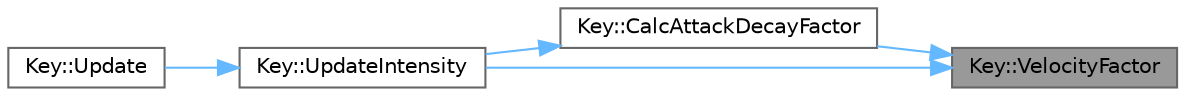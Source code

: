 digraph "Key::VelocityFactor"
{
 // LATEX_PDF_SIZE
  bgcolor="transparent";
  edge [fontname=Helvetica,fontsize=10,labelfontname=Helvetica,labelfontsize=10];
  node [fontname=Helvetica,fontsize=10,shape=box,height=0.2,width=0.4];
  rankdir="RL";
  Node1 [id="Node000001",label="Key::VelocityFactor",height=0.2,width=0.4,color="gray40", fillcolor="grey60", style="filled", fontcolor="black",tooltip=" "];
  Node1 -> Node2 [id="edge1_Node000001_Node000002",dir="back",color="steelblue1",style="solid",tooltip=" "];
  Node2 [id="Node000002",label="Key::CalcAttackDecayFactor",height=0.2,width=0.4,color="grey40", fillcolor="white", style="filled",URL="$db/d42/struct_key_abbe629a5358df091d6202309e8327b23.html#abbe629a5358df091d6202309e8327b23",tooltip=" "];
  Node2 -> Node3 [id="edge2_Node000002_Node000003",dir="back",color="steelblue1",style="solid",tooltip=" "];
  Node3 [id="Node000003",label="Key::UpdateIntensity",height=0.2,width=0.4,color="grey40", fillcolor="white", style="filled",URL="$db/d42/struct_key_af13ad91740bfcfc76380b4684a2668c1.html#af13ad91740bfcfc76380b4684a2668c1",tooltip=" "];
  Node3 -> Node4 [id="edge3_Node000003_Node000004",dir="back",color="steelblue1",style="solid",tooltip=" "];
  Node4 [id="Node000004",label="Key::Update",height=0.2,width=0.4,color="grey40", fillcolor="white", style="filled",URL="$db/d42/struct_key_ac841a3966fde8cd5df0eafa0bdcf0cca.html#ac841a3966fde8cd5df0eafa0bdcf0cca",tooltip=" "];
  Node1 -> Node3 [id="edge4_Node000001_Node000003",dir="back",color="steelblue1",style="solid",tooltip=" "];
}
